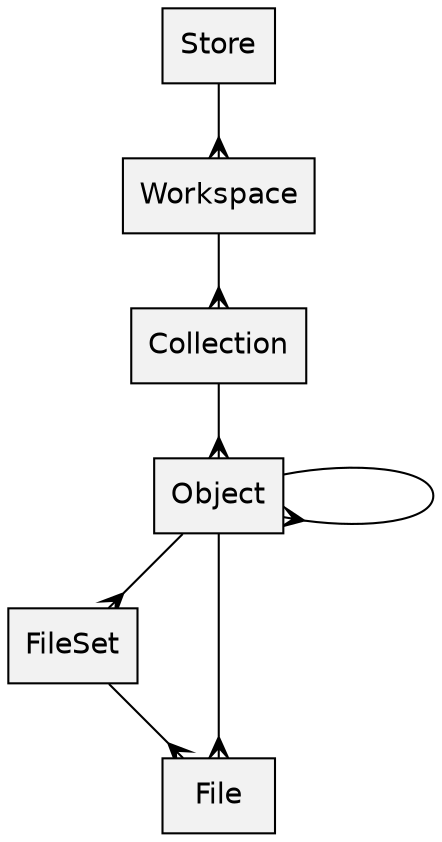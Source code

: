 digraph {
    graph [outputorder = edgesfirst, nodesep = 1]
    node [shape = box, fontname = helvetica, fillcolor = grey95, style = filled]
    edge [arrowhead = crow]

    Store -> Workspace
    Workspace -> Collection -> Object -> FileSet -> File
    Object -> Object
    Object -> File
}

